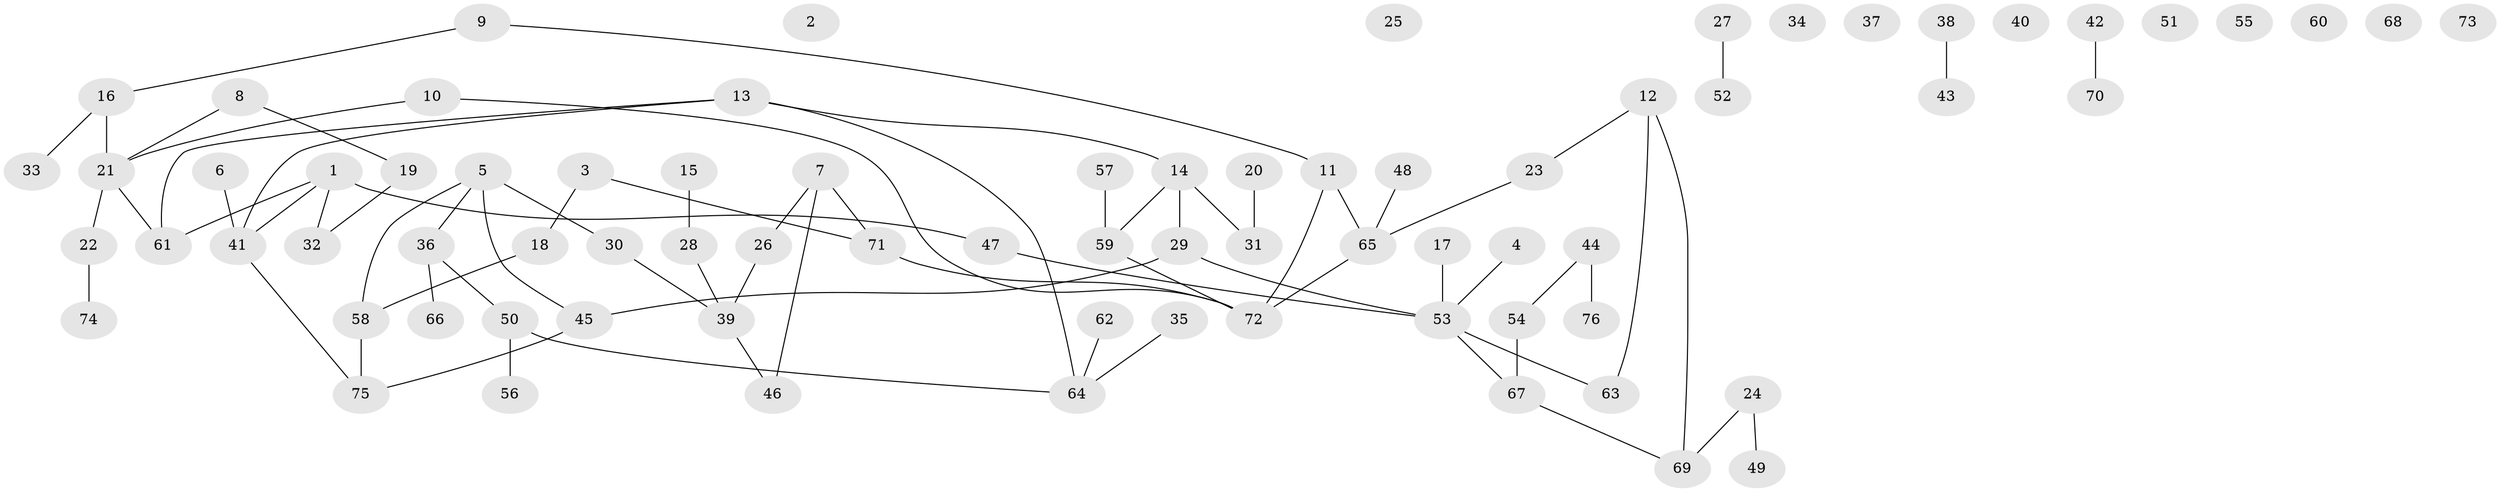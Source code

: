 // Generated by graph-tools (version 1.1) at 2025/12/03/09/25 04:12:53]
// undirected, 76 vertices, 76 edges
graph export_dot {
graph [start="1"]
  node [color=gray90,style=filled];
  1;
  2;
  3;
  4;
  5;
  6;
  7;
  8;
  9;
  10;
  11;
  12;
  13;
  14;
  15;
  16;
  17;
  18;
  19;
  20;
  21;
  22;
  23;
  24;
  25;
  26;
  27;
  28;
  29;
  30;
  31;
  32;
  33;
  34;
  35;
  36;
  37;
  38;
  39;
  40;
  41;
  42;
  43;
  44;
  45;
  46;
  47;
  48;
  49;
  50;
  51;
  52;
  53;
  54;
  55;
  56;
  57;
  58;
  59;
  60;
  61;
  62;
  63;
  64;
  65;
  66;
  67;
  68;
  69;
  70;
  71;
  72;
  73;
  74;
  75;
  76;
  1 -- 32;
  1 -- 41;
  1 -- 47;
  1 -- 61;
  3 -- 18;
  3 -- 71;
  4 -- 53;
  5 -- 30;
  5 -- 36;
  5 -- 45;
  5 -- 58;
  6 -- 41;
  7 -- 26;
  7 -- 46;
  7 -- 71;
  8 -- 19;
  8 -- 21;
  9 -- 11;
  9 -- 16;
  10 -- 21;
  10 -- 72;
  11 -- 65;
  11 -- 72;
  12 -- 23;
  12 -- 63;
  12 -- 69;
  13 -- 14;
  13 -- 41;
  13 -- 61;
  13 -- 64;
  14 -- 29;
  14 -- 31;
  14 -- 59;
  15 -- 28;
  16 -- 21;
  16 -- 33;
  17 -- 53;
  18 -- 58;
  19 -- 32;
  20 -- 31;
  21 -- 22;
  21 -- 61;
  22 -- 74;
  23 -- 65;
  24 -- 49;
  24 -- 69;
  26 -- 39;
  27 -- 52;
  28 -- 39;
  29 -- 45;
  29 -- 53;
  30 -- 39;
  35 -- 64;
  36 -- 50;
  36 -- 66;
  38 -- 43;
  39 -- 46;
  41 -- 75;
  42 -- 70;
  44 -- 54;
  44 -- 76;
  45 -- 75;
  47 -- 53;
  48 -- 65;
  50 -- 56;
  50 -- 64;
  53 -- 63;
  53 -- 67;
  54 -- 67;
  57 -- 59;
  58 -- 75;
  59 -- 72;
  62 -- 64;
  65 -- 72;
  67 -- 69;
  71 -- 72;
}
